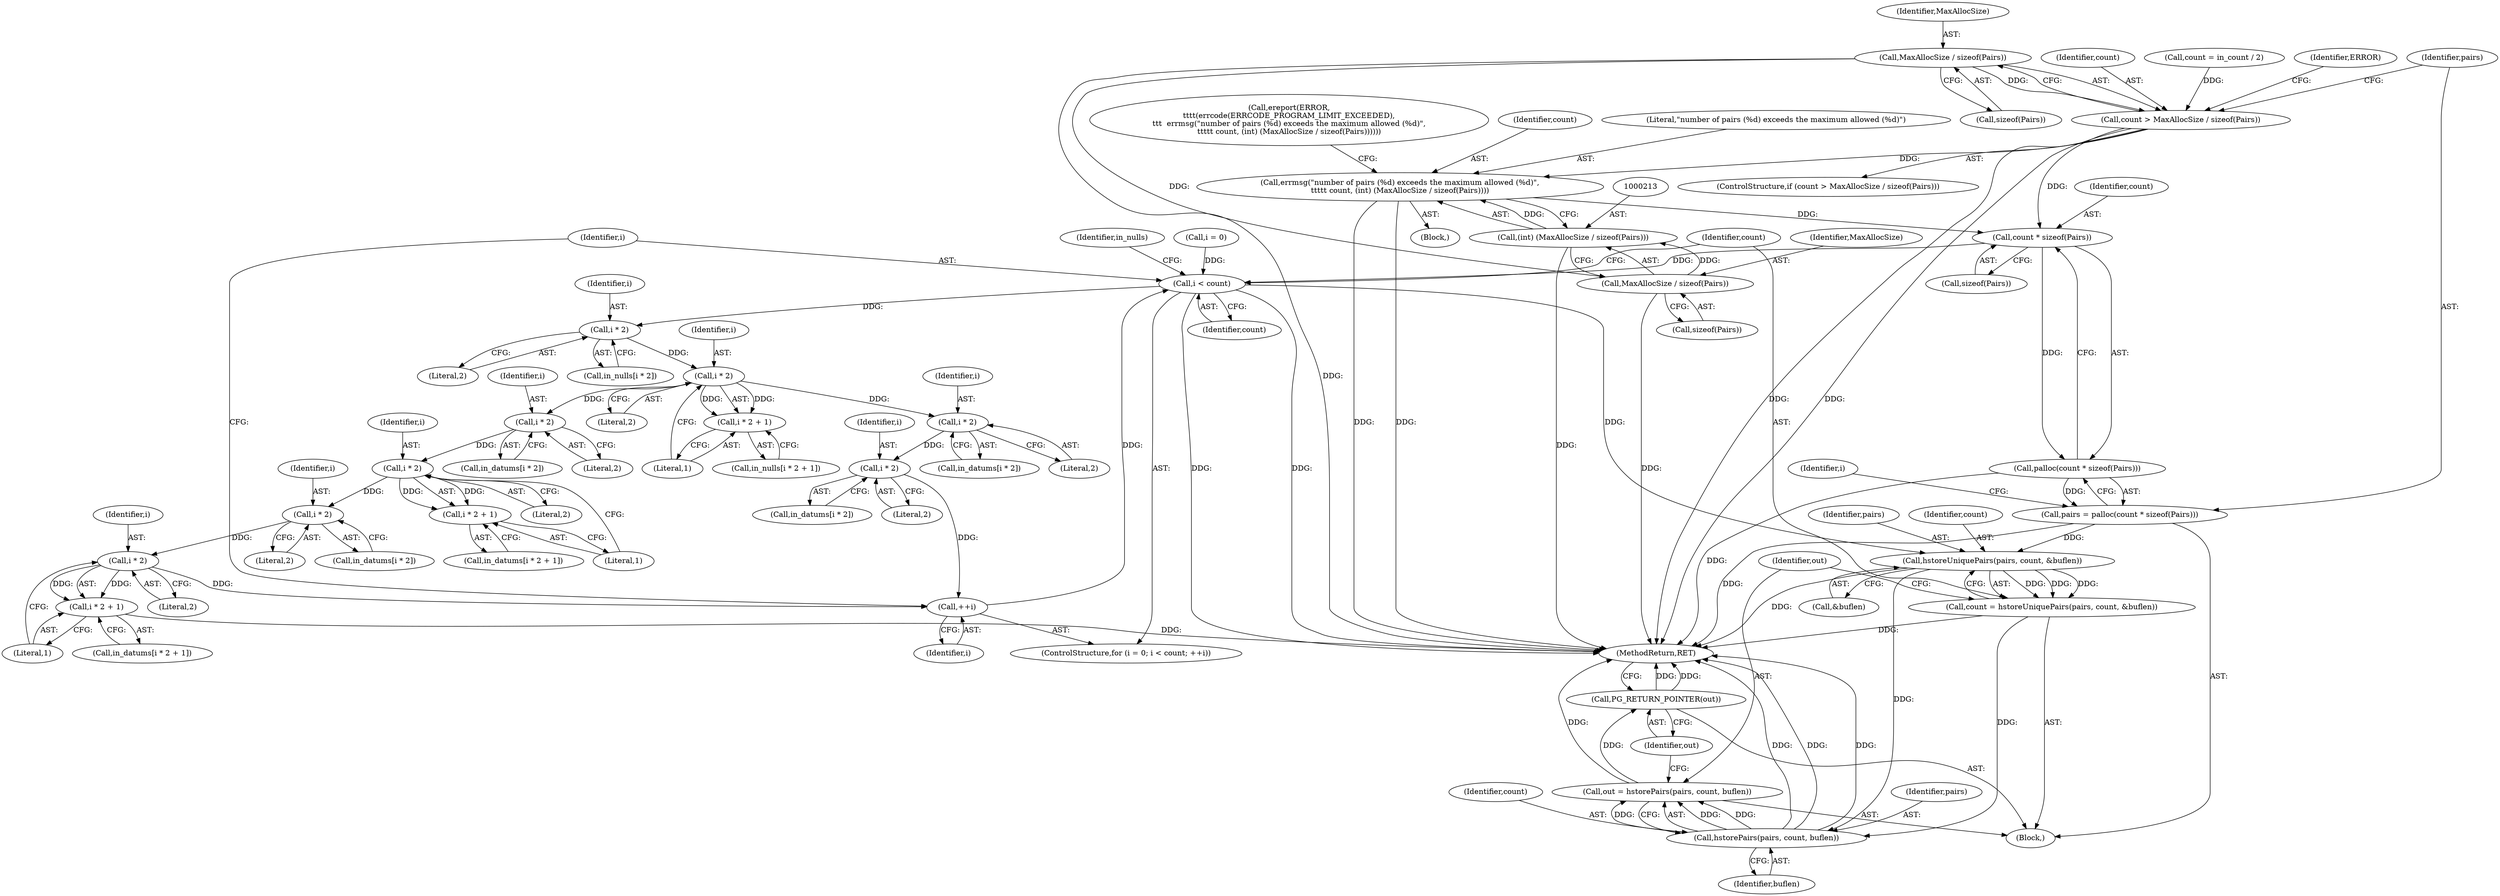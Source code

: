 digraph "0_postgres_31400a673325147e1205326008e32135a78b4d8a@API" {
"1000200" [label="(Call,MaxAllocSize / sizeof(Pairs))"];
"1000198" [label="(Call,count > MaxAllocSize / sizeof(Pairs))"];
"1000209" [label="(Call,errmsg(\"number of pairs (%d) exceeds the maximum allowed (%d)\",\n\t\t\t\t\t count, (int) (MaxAllocSize / sizeof(Pairs))))"];
"1000221" [label="(Call,count * sizeof(Pairs))"];
"1000220" [label="(Call,palloc(count * sizeof(Pairs)))"];
"1000218" [label="(Call,pairs = palloc(count * sizeof(Pairs)))"];
"1000382" [label="(Call,hstoreUniquePairs(pairs, count, &buflen))"];
"1000380" [label="(Call,count = hstoreUniquePairs(pairs, count, &buflen))"];
"1000389" [label="(Call,hstorePairs(pairs, count, buflen))"];
"1000387" [label="(Call,out = hstorePairs(pairs, count, buflen))"];
"1000393" [label="(Call,PG_RETURN_POINTER(out))"];
"1000229" [label="(Call,i < count)"];
"1000238" [label="(Call,i * 2)"];
"1000252" [label="(Call,i * 2)"];
"1000251" [label="(Call,i * 2 + 1)"];
"1000266" [label="(Call,i * 2)"];
"1000286" [label="(Call,i * 2)"];
"1000232" [label="(Call,++i)"];
"1000321" [label="(Call,i * 2)"];
"1000334" [label="(Call,i * 2)"];
"1000333" [label="(Call,i * 2 + 1)"];
"1000348" [label="(Call,i * 2)"];
"1000362" [label="(Call,i * 2)"];
"1000361" [label="(Call,i * 2 + 1)"];
"1000214" [label="(Call,MaxAllocSize / sizeof(Pairs))"];
"1000212" [label="(Call,(int) (MaxAllocSize / sizeof(Pairs)))"];
"1000205" [label="(Identifier,ERROR)"];
"1000287" [label="(Identifier,i)"];
"1000333" [label="(Call,i * 2 + 1)"];
"1000227" [label="(Identifier,i)"];
"1000387" [label="(Call,out = hstorePairs(pairs, count, buflen))"];
"1000395" [label="(MethodReturn,RET)"];
"1000346" [label="(Call,in_datums[i * 2])"];
"1000218" [label="(Call,pairs = palloc(count * sizeof(Pairs)))"];
"1000284" [label="(Call,in_datums[i * 2])"];
"1000219" [label="(Identifier,pairs)"];
"1000240" [label="(Literal,2)"];
"1000334" [label="(Call,i * 2)"];
"1000204" [label="(Call,ereport(ERROR,\n\t\t\t\t(errcode(ERRCODE_PROGRAM_LIMIT_EXCEEDED),\n\t\t\t  errmsg(\"number of pairs (%d) exceeds the maximum allowed (%d)\",\n\t\t\t\t\t count, (int) (MaxAllocSize / sizeof(Pairs))))))"];
"1000363" [label="(Identifier,i)"];
"1000392" [label="(Identifier,buflen)"];
"1000384" [label="(Identifier,count)"];
"1000385" [label="(Call,&buflen)"];
"1000350" [label="(Literal,2)"];
"1000103" [label="(Block,)"];
"1000251" [label="(Call,i * 2 + 1)"];
"1000336" [label="(Literal,2)"];
"1000254" [label="(Literal,2)"];
"1000321" [label="(Call,i * 2)"];
"1000253" [label="(Identifier,i)"];
"1000390" [label="(Identifier,pairs)"];
"1000361" [label="(Call,i * 2 + 1)"];
"1000236" [label="(Call,in_nulls[i * 2])"];
"1000211" [label="(Identifier,count)"];
"1000225" [label="(ControlStructure,for (i = 0; i < count; ++i))"];
"1000323" [label="(Literal,2)"];
"1000200" [label="(Call,MaxAllocSize / sizeof(Pairs))"];
"1000383" [label="(Identifier,pairs)"];
"1000267" [label="(Identifier,i)"];
"1000348" [label="(Call,i * 2)"];
"1000288" [label="(Literal,2)"];
"1000337" [label="(Literal,1)"];
"1000382" [label="(Call,hstoreUniquePairs(pairs, count, &buflen))"];
"1000232" [label="(Call,++i)"];
"1000238" [label="(Call,i * 2)"];
"1000222" [label="(Identifier,count)"];
"1000221" [label="(Call,count * sizeof(Pairs))"];
"1000199" [label="(Identifier,count)"];
"1000359" [label="(Call,in_datums[i * 2 + 1])"];
"1000255" [label="(Literal,1)"];
"1000393" [label="(Call,PG_RETURN_POINTER(out))"];
"1000197" [label="(ControlStructure,if (count > MaxAllocSize / sizeof(Pairs)))"];
"1000268" [label="(Literal,2)"];
"1000362" [label="(Call,i * 2)"];
"1000249" [label="(Call,in_nulls[i * 2 + 1])"];
"1000322" [label="(Identifier,i)"];
"1000226" [label="(Call,i = 0)"];
"1000206" [label="(Block,)"];
"1000233" [label="(Identifier,i)"];
"1000237" [label="(Identifier,in_nulls)"];
"1000389" [label="(Call,hstorePairs(pairs, count, buflen))"];
"1000192" [label="(Call,count = in_count / 2)"];
"1000209" [label="(Call,errmsg(\"number of pairs (%d) exceeds the maximum allowed (%d)\",\n\t\t\t\t\t count, (int) (MaxAllocSize / sizeof(Pairs))))"];
"1000252" [label="(Call,i * 2)"];
"1000335" [label="(Identifier,i)"];
"1000381" [label="(Identifier,count)"];
"1000215" [label="(Identifier,MaxAllocSize)"];
"1000319" [label="(Call,in_datums[i * 2])"];
"1000198" [label="(Call,count > MaxAllocSize / sizeof(Pairs))"];
"1000231" [label="(Identifier,count)"];
"1000286" [label="(Call,i * 2)"];
"1000230" [label="(Identifier,i)"];
"1000349" [label="(Identifier,i)"];
"1000210" [label="(Literal,\"number of pairs (%d) exceeds the maximum allowed (%d)\")"];
"1000391" [label="(Identifier,count)"];
"1000214" [label="(Call,MaxAllocSize / sizeof(Pairs))"];
"1000331" [label="(Call,in_datums[i * 2 + 1])"];
"1000201" [label="(Identifier,MaxAllocSize)"];
"1000220" [label="(Call,palloc(count * sizeof(Pairs)))"];
"1000380" [label="(Call,count = hstoreUniquePairs(pairs, count, &buflen))"];
"1000229" [label="(Call,i < count)"];
"1000365" [label="(Literal,1)"];
"1000216" [label="(Call,sizeof(Pairs))"];
"1000394" [label="(Identifier,out)"];
"1000364" [label="(Literal,2)"];
"1000202" [label="(Call,sizeof(Pairs))"];
"1000239" [label="(Identifier,i)"];
"1000388" [label="(Identifier,out)"];
"1000264" [label="(Call,in_datums[i * 2])"];
"1000212" [label="(Call,(int) (MaxAllocSize / sizeof(Pairs)))"];
"1000266" [label="(Call,i * 2)"];
"1000223" [label="(Call,sizeof(Pairs))"];
"1000200" -> "1000198"  [label="AST: "];
"1000200" -> "1000202"  [label="CFG: "];
"1000201" -> "1000200"  [label="AST: "];
"1000202" -> "1000200"  [label="AST: "];
"1000198" -> "1000200"  [label="CFG: "];
"1000200" -> "1000395"  [label="DDG: "];
"1000200" -> "1000198"  [label="DDG: "];
"1000200" -> "1000214"  [label="DDG: "];
"1000198" -> "1000197"  [label="AST: "];
"1000199" -> "1000198"  [label="AST: "];
"1000205" -> "1000198"  [label="CFG: "];
"1000219" -> "1000198"  [label="CFG: "];
"1000198" -> "1000395"  [label="DDG: "];
"1000198" -> "1000395"  [label="DDG: "];
"1000192" -> "1000198"  [label="DDG: "];
"1000198" -> "1000209"  [label="DDG: "];
"1000198" -> "1000221"  [label="DDG: "];
"1000209" -> "1000206"  [label="AST: "];
"1000209" -> "1000212"  [label="CFG: "];
"1000210" -> "1000209"  [label="AST: "];
"1000211" -> "1000209"  [label="AST: "];
"1000212" -> "1000209"  [label="AST: "];
"1000204" -> "1000209"  [label="CFG: "];
"1000209" -> "1000395"  [label="DDG: "];
"1000209" -> "1000395"  [label="DDG: "];
"1000212" -> "1000209"  [label="DDG: "];
"1000209" -> "1000221"  [label="DDG: "];
"1000221" -> "1000220"  [label="AST: "];
"1000221" -> "1000223"  [label="CFG: "];
"1000222" -> "1000221"  [label="AST: "];
"1000223" -> "1000221"  [label="AST: "];
"1000220" -> "1000221"  [label="CFG: "];
"1000221" -> "1000220"  [label="DDG: "];
"1000221" -> "1000229"  [label="DDG: "];
"1000220" -> "1000218"  [label="AST: "];
"1000218" -> "1000220"  [label="CFG: "];
"1000220" -> "1000395"  [label="DDG: "];
"1000220" -> "1000218"  [label="DDG: "];
"1000218" -> "1000103"  [label="AST: "];
"1000219" -> "1000218"  [label="AST: "];
"1000227" -> "1000218"  [label="CFG: "];
"1000218" -> "1000395"  [label="DDG: "];
"1000218" -> "1000382"  [label="DDG: "];
"1000382" -> "1000380"  [label="AST: "];
"1000382" -> "1000385"  [label="CFG: "];
"1000383" -> "1000382"  [label="AST: "];
"1000384" -> "1000382"  [label="AST: "];
"1000385" -> "1000382"  [label="AST: "];
"1000380" -> "1000382"  [label="CFG: "];
"1000382" -> "1000395"  [label="DDG: "];
"1000382" -> "1000380"  [label="DDG: "];
"1000382" -> "1000380"  [label="DDG: "];
"1000382" -> "1000380"  [label="DDG: "];
"1000229" -> "1000382"  [label="DDG: "];
"1000382" -> "1000389"  [label="DDG: "];
"1000380" -> "1000103"  [label="AST: "];
"1000381" -> "1000380"  [label="AST: "];
"1000388" -> "1000380"  [label="CFG: "];
"1000380" -> "1000395"  [label="DDG: "];
"1000380" -> "1000389"  [label="DDG: "];
"1000389" -> "1000387"  [label="AST: "];
"1000389" -> "1000392"  [label="CFG: "];
"1000390" -> "1000389"  [label="AST: "];
"1000391" -> "1000389"  [label="AST: "];
"1000392" -> "1000389"  [label="AST: "];
"1000387" -> "1000389"  [label="CFG: "];
"1000389" -> "1000395"  [label="DDG: "];
"1000389" -> "1000395"  [label="DDG: "];
"1000389" -> "1000395"  [label="DDG: "];
"1000389" -> "1000387"  [label="DDG: "];
"1000389" -> "1000387"  [label="DDG: "];
"1000389" -> "1000387"  [label="DDG: "];
"1000387" -> "1000103"  [label="AST: "];
"1000388" -> "1000387"  [label="AST: "];
"1000394" -> "1000387"  [label="CFG: "];
"1000387" -> "1000395"  [label="DDG: "];
"1000387" -> "1000393"  [label="DDG: "];
"1000393" -> "1000103"  [label="AST: "];
"1000393" -> "1000394"  [label="CFG: "];
"1000394" -> "1000393"  [label="AST: "];
"1000395" -> "1000393"  [label="CFG: "];
"1000393" -> "1000395"  [label="DDG: "];
"1000393" -> "1000395"  [label="DDG: "];
"1000229" -> "1000225"  [label="AST: "];
"1000229" -> "1000231"  [label="CFG: "];
"1000230" -> "1000229"  [label="AST: "];
"1000231" -> "1000229"  [label="AST: "];
"1000237" -> "1000229"  [label="CFG: "];
"1000381" -> "1000229"  [label="CFG: "];
"1000229" -> "1000395"  [label="DDG: "];
"1000229" -> "1000395"  [label="DDG: "];
"1000226" -> "1000229"  [label="DDG: "];
"1000232" -> "1000229"  [label="DDG: "];
"1000229" -> "1000238"  [label="DDG: "];
"1000238" -> "1000236"  [label="AST: "];
"1000238" -> "1000240"  [label="CFG: "];
"1000239" -> "1000238"  [label="AST: "];
"1000240" -> "1000238"  [label="AST: "];
"1000236" -> "1000238"  [label="CFG: "];
"1000238" -> "1000252"  [label="DDG: "];
"1000252" -> "1000251"  [label="AST: "];
"1000252" -> "1000254"  [label="CFG: "];
"1000253" -> "1000252"  [label="AST: "];
"1000254" -> "1000252"  [label="AST: "];
"1000255" -> "1000252"  [label="CFG: "];
"1000252" -> "1000251"  [label="DDG: "];
"1000252" -> "1000251"  [label="DDG: "];
"1000252" -> "1000266"  [label="DDG: "];
"1000252" -> "1000321"  [label="DDG: "];
"1000251" -> "1000249"  [label="AST: "];
"1000251" -> "1000255"  [label="CFG: "];
"1000255" -> "1000251"  [label="AST: "];
"1000249" -> "1000251"  [label="CFG: "];
"1000266" -> "1000264"  [label="AST: "];
"1000266" -> "1000268"  [label="CFG: "];
"1000267" -> "1000266"  [label="AST: "];
"1000268" -> "1000266"  [label="AST: "];
"1000264" -> "1000266"  [label="CFG: "];
"1000266" -> "1000286"  [label="DDG: "];
"1000286" -> "1000284"  [label="AST: "];
"1000286" -> "1000288"  [label="CFG: "];
"1000287" -> "1000286"  [label="AST: "];
"1000288" -> "1000286"  [label="AST: "];
"1000284" -> "1000286"  [label="CFG: "];
"1000286" -> "1000232"  [label="DDG: "];
"1000232" -> "1000225"  [label="AST: "];
"1000232" -> "1000233"  [label="CFG: "];
"1000233" -> "1000232"  [label="AST: "];
"1000230" -> "1000232"  [label="CFG: "];
"1000362" -> "1000232"  [label="DDG: "];
"1000321" -> "1000319"  [label="AST: "];
"1000321" -> "1000323"  [label="CFG: "];
"1000322" -> "1000321"  [label="AST: "];
"1000323" -> "1000321"  [label="AST: "];
"1000319" -> "1000321"  [label="CFG: "];
"1000321" -> "1000334"  [label="DDG: "];
"1000334" -> "1000333"  [label="AST: "];
"1000334" -> "1000336"  [label="CFG: "];
"1000335" -> "1000334"  [label="AST: "];
"1000336" -> "1000334"  [label="AST: "];
"1000337" -> "1000334"  [label="CFG: "];
"1000334" -> "1000333"  [label="DDG: "];
"1000334" -> "1000333"  [label="DDG: "];
"1000334" -> "1000348"  [label="DDG: "];
"1000333" -> "1000331"  [label="AST: "];
"1000333" -> "1000337"  [label="CFG: "];
"1000337" -> "1000333"  [label="AST: "];
"1000331" -> "1000333"  [label="CFG: "];
"1000348" -> "1000346"  [label="AST: "];
"1000348" -> "1000350"  [label="CFG: "];
"1000349" -> "1000348"  [label="AST: "];
"1000350" -> "1000348"  [label="AST: "];
"1000346" -> "1000348"  [label="CFG: "];
"1000348" -> "1000362"  [label="DDG: "];
"1000362" -> "1000361"  [label="AST: "];
"1000362" -> "1000364"  [label="CFG: "];
"1000363" -> "1000362"  [label="AST: "];
"1000364" -> "1000362"  [label="AST: "];
"1000365" -> "1000362"  [label="CFG: "];
"1000362" -> "1000361"  [label="DDG: "];
"1000362" -> "1000361"  [label="DDG: "];
"1000361" -> "1000359"  [label="AST: "];
"1000361" -> "1000365"  [label="CFG: "];
"1000365" -> "1000361"  [label="AST: "];
"1000359" -> "1000361"  [label="CFG: "];
"1000361" -> "1000395"  [label="DDG: "];
"1000214" -> "1000212"  [label="AST: "];
"1000214" -> "1000216"  [label="CFG: "];
"1000215" -> "1000214"  [label="AST: "];
"1000216" -> "1000214"  [label="AST: "];
"1000212" -> "1000214"  [label="CFG: "];
"1000214" -> "1000395"  [label="DDG: "];
"1000214" -> "1000212"  [label="DDG: "];
"1000213" -> "1000212"  [label="AST: "];
"1000212" -> "1000395"  [label="DDG: "];
}
